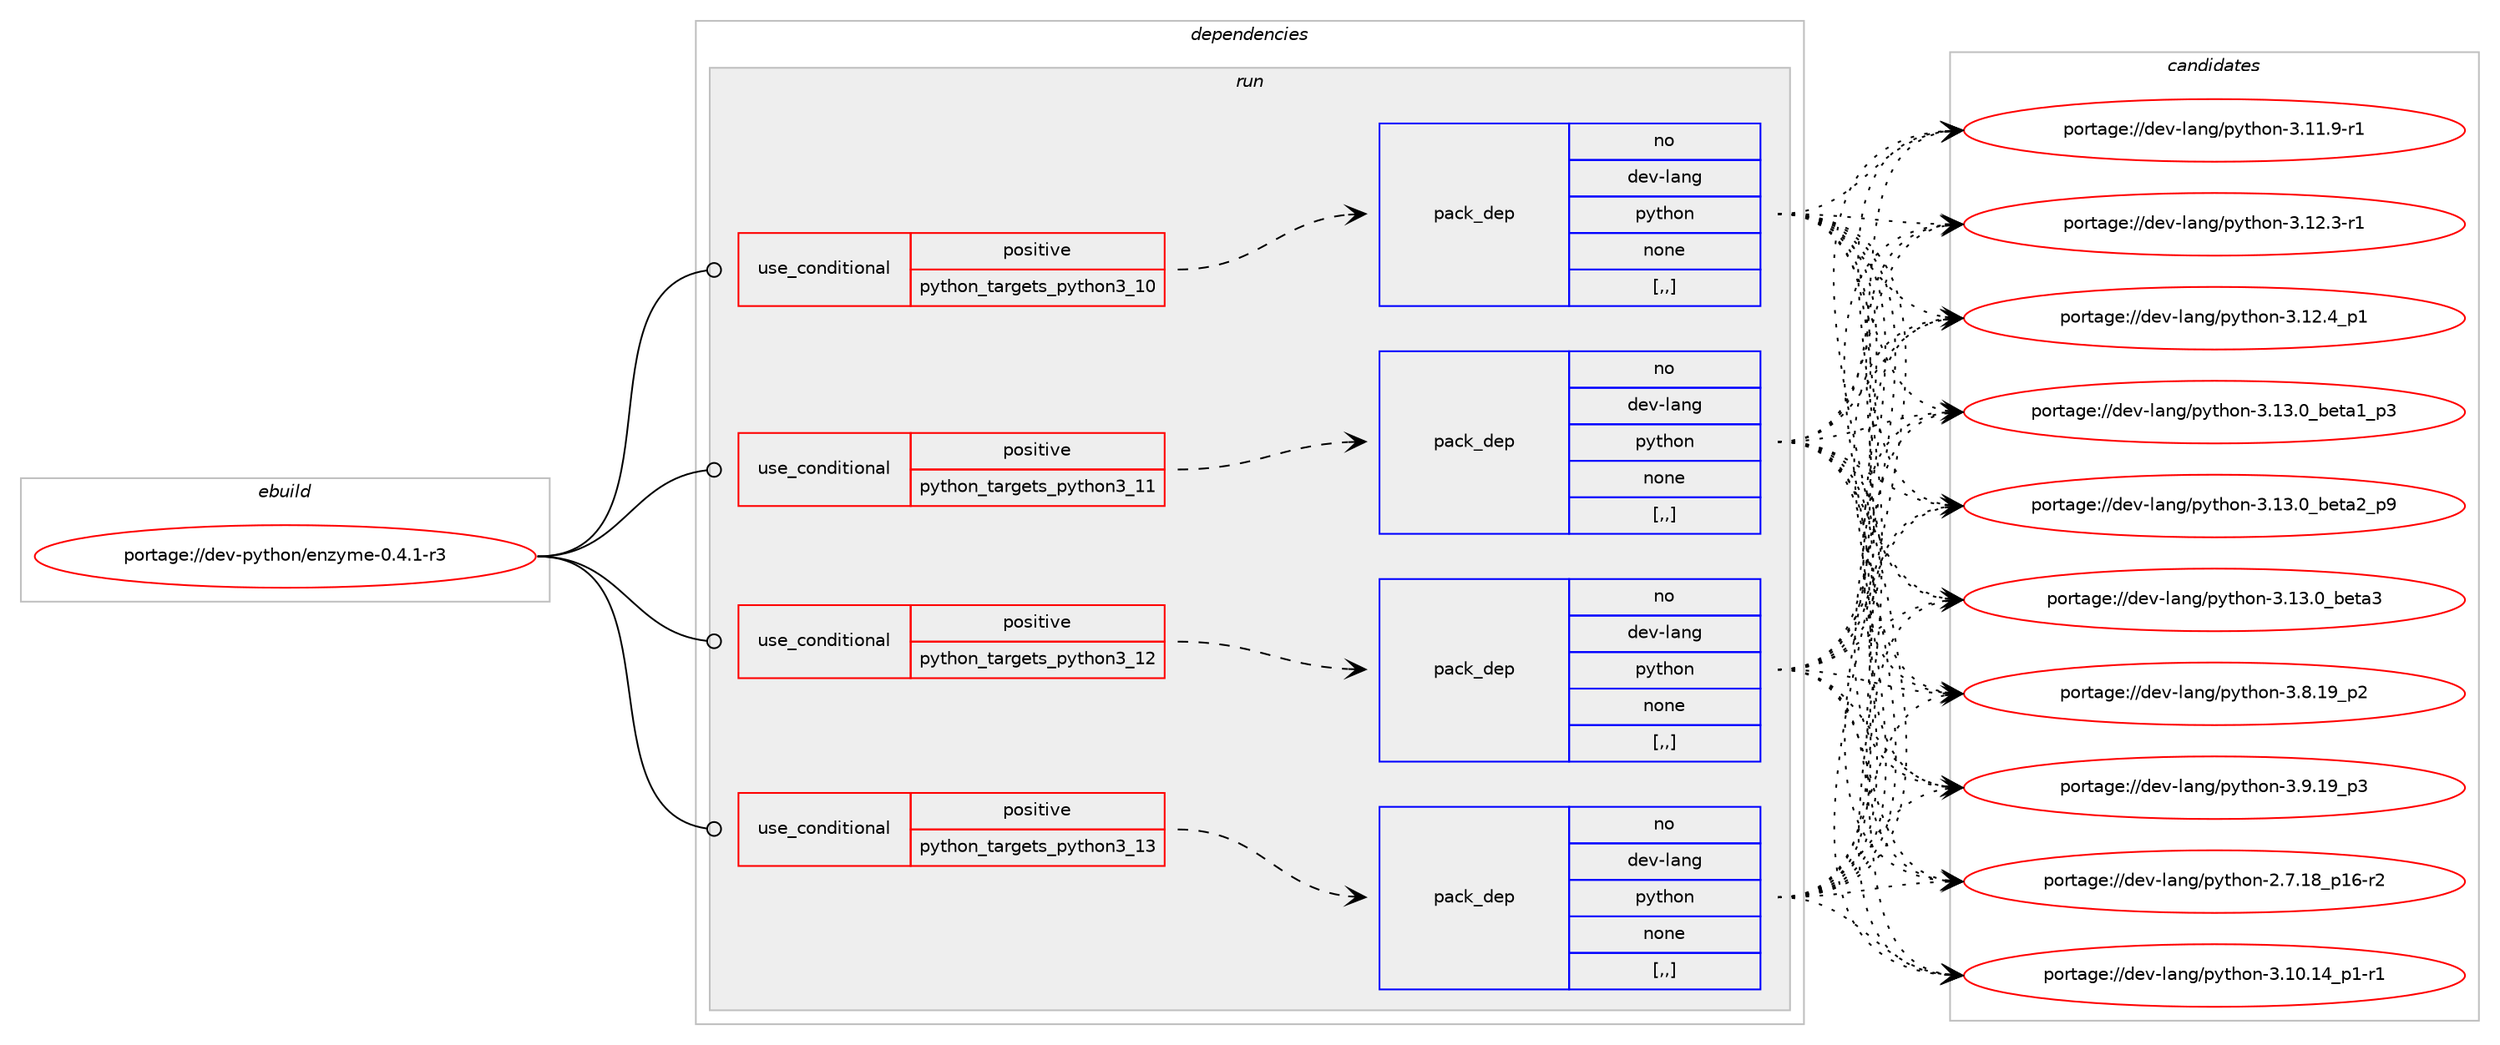 digraph prolog {

# *************
# Graph options
# *************

newrank=true;
concentrate=true;
compound=true;
graph [rankdir=LR,fontname=Helvetica,fontsize=10,ranksep=1.5];#, ranksep=2.5, nodesep=0.2];
edge  [arrowhead=vee];
node  [fontname=Helvetica,fontsize=10];

# **********
# The ebuild
# **********

subgraph cluster_leftcol {
color=gray;
label=<<i>ebuild</i>>;
id [label="portage://dev-python/enzyme-0.4.1-r3", color=red, width=4, href="../dev-python/enzyme-0.4.1-r3.svg"];
}

# ****************
# The dependencies
# ****************

subgraph cluster_midcol {
color=gray;
label=<<i>dependencies</i>>;
subgraph cluster_compile {
fillcolor="#eeeeee";
style=filled;
label=<<i>compile</i>>;
}
subgraph cluster_compileandrun {
fillcolor="#eeeeee";
style=filled;
label=<<i>compile and run</i>>;
}
subgraph cluster_run {
fillcolor="#eeeeee";
style=filled;
label=<<i>run</i>>;
subgraph cond31661 {
dependency142518 [label=<<TABLE BORDER="0" CELLBORDER="1" CELLSPACING="0" CELLPADDING="4"><TR><TD ROWSPAN="3" CELLPADDING="10">use_conditional</TD></TR><TR><TD>positive</TD></TR><TR><TD>python_targets_python3_10</TD></TR></TABLE>>, shape=none, color=red];
subgraph pack109643 {
dependency142519 [label=<<TABLE BORDER="0" CELLBORDER="1" CELLSPACING="0" CELLPADDING="4" WIDTH="220"><TR><TD ROWSPAN="6" CELLPADDING="30">pack_dep</TD></TR><TR><TD WIDTH="110">no</TD></TR><TR><TD>dev-lang</TD></TR><TR><TD>python</TD></TR><TR><TD>none</TD></TR><TR><TD>[,,]</TD></TR></TABLE>>, shape=none, color=blue];
}
dependency142518:e -> dependency142519:w [weight=20,style="dashed",arrowhead="vee"];
}
id:e -> dependency142518:w [weight=20,style="solid",arrowhead="odot"];
subgraph cond31662 {
dependency142520 [label=<<TABLE BORDER="0" CELLBORDER="1" CELLSPACING="0" CELLPADDING="4"><TR><TD ROWSPAN="3" CELLPADDING="10">use_conditional</TD></TR><TR><TD>positive</TD></TR><TR><TD>python_targets_python3_11</TD></TR></TABLE>>, shape=none, color=red];
subgraph pack109644 {
dependency142521 [label=<<TABLE BORDER="0" CELLBORDER="1" CELLSPACING="0" CELLPADDING="4" WIDTH="220"><TR><TD ROWSPAN="6" CELLPADDING="30">pack_dep</TD></TR><TR><TD WIDTH="110">no</TD></TR><TR><TD>dev-lang</TD></TR><TR><TD>python</TD></TR><TR><TD>none</TD></TR><TR><TD>[,,]</TD></TR></TABLE>>, shape=none, color=blue];
}
dependency142520:e -> dependency142521:w [weight=20,style="dashed",arrowhead="vee"];
}
id:e -> dependency142520:w [weight=20,style="solid",arrowhead="odot"];
subgraph cond31663 {
dependency142522 [label=<<TABLE BORDER="0" CELLBORDER="1" CELLSPACING="0" CELLPADDING="4"><TR><TD ROWSPAN="3" CELLPADDING="10">use_conditional</TD></TR><TR><TD>positive</TD></TR><TR><TD>python_targets_python3_12</TD></TR></TABLE>>, shape=none, color=red];
subgraph pack109645 {
dependency142523 [label=<<TABLE BORDER="0" CELLBORDER="1" CELLSPACING="0" CELLPADDING="4" WIDTH="220"><TR><TD ROWSPAN="6" CELLPADDING="30">pack_dep</TD></TR><TR><TD WIDTH="110">no</TD></TR><TR><TD>dev-lang</TD></TR><TR><TD>python</TD></TR><TR><TD>none</TD></TR><TR><TD>[,,]</TD></TR></TABLE>>, shape=none, color=blue];
}
dependency142522:e -> dependency142523:w [weight=20,style="dashed",arrowhead="vee"];
}
id:e -> dependency142522:w [weight=20,style="solid",arrowhead="odot"];
subgraph cond31664 {
dependency142524 [label=<<TABLE BORDER="0" CELLBORDER="1" CELLSPACING="0" CELLPADDING="4"><TR><TD ROWSPAN="3" CELLPADDING="10">use_conditional</TD></TR><TR><TD>positive</TD></TR><TR><TD>python_targets_python3_13</TD></TR></TABLE>>, shape=none, color=red];
subgraph pack109646 {
dependency142525 [label=<<TABLE BORDER="0" CELLBORDER="1" CELLSPACING="0" CELLPADDING="4" WIDTH="220"><TR><TD ROWSPAN="6" CELLPADDING="30">pack_dep</TD></TR><TR><TD WIDTH="110">no</TD></TR><TR><TD>dev-lang</TD></TR><TR><TD>python</TD></TR><TR><TD>none</TD></TR><TR><TD>[,,]</TD></TR></TABLE>>, shape=none, color=blue];
}
dependency142524:e -> dependency142525:w [weight=20,style="dashed",arrowhead="vee"];
}
id:e -> dependency142524:w [weight=20,style="solid",arrowhead="odot"];
}
}

# **************
# The candidates
# **************

subgraph cluster_choices {
rank=same;
color=gray;
label=<<i>candidates</i>>;

subgraph choice109643 {
color=black;
nodesep=1;
choice100101118451089711010347112121116104111110455046554649569511249544511450 [label="portage://dev-lang/python-2.7.18_p16-r2", color=red, width=4,href="../dev-lang/python-2.7.18_p16-r2.svg"];
choice100101118451089711010347112121116104111110455146494846495295112494511449 [label="portage://dev-lang/python-3.10.14_p1-r1", color=red, width=4,href="../dev-lang/python-3.10.14_p1-r1.svg"];
choice100101118451089711010347112121116104111110455146494946574511449 [label="portage://dev-lang/python-3.11.9-r1", color=red, width=4,href="../dev-lang/python-3.11.9-r1.svg"];
choice100101118451089711010347112121116104111110455146495046514511449 [label="portage://dev-lang/python-3.12.3-r1", color=red, width=4,href="../dev-lang/python-3.12.3-r1.svg"];
choice100101118451089711010347112121116104111110455146495046529511249 [label="portage://dev-lang/python-3.12.4_p1", color=red, width=4,href="../dev-lang/python-3.12.4_p1.svg"];
choice10010111845108971101034711212111610411111045514649514648959810111697499511251 [label="portage://dev-lang/python-3.13.0_beta1_p3", color=red, width=4,href="../dev-lang/python-3.13.0_beta1_p3.svg"];
choice10010111845108971101034711212111610411111045514649514648959810111697509511257 [label="portage://dev-lang/python-3.13.0_beta2_p9", color=red, width=4,href="../dev-lang/python-3.13.0_beta2_p9.svg"];
choice1001011184510897110103471121211161041111104551464951464895981011169751 [label="portage://dev-lang/python-3.13.0_beta3", color=red, width=4,href="../dev-lang/python-3.13.0_beta3.svg"];
choice100101118451089711010347112121116104111110455146564649579511250 [label="portage://dev-lang/python-3.8.19_p2", color=red, width=4,href="../dev-lang/python-3.8.19_p2.svg"];
choice100101118451089711010347112121116104111110455146574649579511251 [label="portage://dev-lang/python-3.9.19_p3", color=red, width=4,href="../dev-lang/python-3.9.19_p3.svg"];
dependency142519:e -> choice100101118451089711010347112121116104111110455046554649569511249544511450:w [style=dotted,weight="100"];
dependency142519:e -> choice100101118451089711010347112121116104111110455146494846495295112494511449:w [style=dotted,weight="100"];
dependency142519:e -> choice100101118451089711010347112121116104111110455146494946574511449:w [style=dotted,weight="100"];
dependency142519:e -> choice100101118451089711010347112121116104111110455146495046514511449:w [style=dotted,weight="100"];
dependency142519:e -> choice100101118451089711010347112121116104111110455146495046529511249:w [style=dotted,weight="100"];
dependency142519:e -> choice10010111845108971101034711212111610411111045514649514648959810111697499511251:w [style=dotted,weight="100"];
dependency142519:e -> choice10010111845108971101034711212111610411111045514649514648959810111697509511257:w [style=dotted,weight="100"];
dependency142519:e -> choice1001011184510897110103471121211161041111104551464951464895981011169751:w [style=dotted,weight="100"];
dependency142519:e -> choice100101118451089711010347112121116104111110455146564649579511250:w [style=dotted,weight="100"];
dependency142519:e -> choice100101118451089711010347112121116104111110455146574649579511251:w [style=dotted,weight="100"];
}
subgraph choice109644 {
color=black;
nodesep=1;
choice100101118451089711010347112121116104111110455046554649569511249544511450 [label="portage://dev-lang/python-2.7.18_p16-r2", color=red, width=4,href="../dev-lang/python-2.7.18_p16-r2.svg"];
choice100101118451089711010347112121116104111110455146494846495295112494511449 [label="portage://dev-lang/python-3.10.14_p1-r1", color=red, width=4,href="../dev-lang/python-3.10.14_p1-r1.svg"];
choice100101118451089711010347112121116104111110455146494946574511449 [label="portage://dev-lang/python-3.11.9-r1", color=red, width=4,href="../dev-lang/python-3.11.9-r1.svg"];
choice100101118451089711010347112121116104111110455146495046514511449 [label="portage://dev-lang/python-3.12.3-r1", color=red, width=4,href="../dev-lang/python-3.12.3-r1.svg"];
choice100101118451089711010347112121116104111110455146495046529511249 [label="portage://dev-lang/python-3.12.4_p1", color=red, width=4,href="../dev-lang/python-3.12.4_p1.svg"];
choice10010111845108971101034711212111610411111045514649514648959810111697499511251 [label="portage://dev-lang/python-3.13.0_beta1_p3", color=red, width=4,href="../dev-lang/python-3.13.0_beta1_p3.svg"];
choice10010111845108971101034711212111610411111045514649514648959810111697509511257 [label="portage://dev-lang/python-3.13.0_beta2_p9", color=red, width=4,href="../dev-lang/python-3.13.0_beta2_p9.svg"];
choice1001011184510897110103471121211161041111104551464951464895981011169751 [label="portage://dev-lang/python-3.13.0_beta3", color=red, width=4,href="../dev-lang/python-3.13.0_beta3.svg"];
choice100101118451089711010347112121116104111110455146564649579511250 [label="portage://dev-lang/python-3.8.19_p2", color=red, width=4,href="../dev-lang/python-3.8.19_p2.svg"];
choice100101118451089711010347112121116104111110455146574649579511251 [label="portage://dev-lang/python-3.9.19_p3", color=red, width=4,href="../dev-lang/python-3.9.19_p3.svg"];
dependency142521:e -> choice100101118451089711010347112121116104111110455046554649569511249544511450:w [style=dotted,weight="100"];
dependency142521:e -> choice100101118451089711010347112121116104111110455146494846495295112494511449:w [style=dotted,weight="100"];
dependency142521:e -> choice100101118451089711010347112121116104111110455146494946574511449:w [style=dotted,weight="100"];
dependency142521:e -> choice100101118451089711010347112121116104111110455146495046514511449:w [style=dotted,weight="100"];
dependency142521:e -> choice100101118451089711010347112121116104111110455146495046529511249:w [style=dotted,weight="100"];
dependency142521:e -> choice10010111845108971101034711212111610411111045514649514648959810111697499511251:w [style=dotted,weight="100"];
dependency142521:e -> choice10010111845108971101034711212111610411111045514649514648959810111697509511257:w [style=dotted,weight="100"];
dependency142521:e -> choice1001011184510897110103471121211161041111104551464951464895981011169751:w [style=dotted,weight="100"];
dependency142521:e -> choice100101118451089711010347112121116104111110455146564649579511250:w [style=dotted,weight="100"];
dependency142521:e -> choice100101118451089711010347112121116104111110455146574649579511251:w [style=dotted,weight="100"];
}
subgraph choice109645 {
color=black;
nodesep=1;
choice100101118451089711010347112121116104111110455046554649569511249544511450 [label="portage://dev-lang/python-2.7.18_p16-r2", color=red, width=4,href="../dev-lang/python-2.7.18_p16-r2.svg"];
choice100101118451089711010347112121116104111110455146494846495295112494511449 [label="portage://dev-lang/python-3.10.14_p1-r1", color=red, width=4,href="../dev-lang/python-3.10.14_p1-r1.svg"];
choice100101118451089711010347112121116104111110455146494946574511449 [label="portage://dev-lang/python-3.11.9-r1", color=red, width=4,href="../dev-lang/python-3.11.9-r1.svg"];
choice100101118451089711010347112121116104111110455146495046514511449 [label="portage://dev-lang/python-3.12.3-r1", color=red, width=4,href="../dev-lang/python-3.12.3-r1.svg"];
choice100101118451089711010347112121116104111110455146495046529511249 [label="portage://dev-lang/python-3.12.4_p1", color=red, width=4,href="../dev-lang/python-3.12.4_p1.svg"];
choice10010111845108971101034711212111610411111045514649514648959810111697499511251 [label="portage://dev-lang/python-3.13.0_beta1_p3", color=red, width=4,href="../dev-lang/python-3.13.0_beta1_p3.svg"];
choice10010111845108971101034711212111610411111045514649514648959810111697509511257 [label="portage://dev-lang/python-3.13.0_beta2_p9", color=red, width=4,href="../dev-lang/python-3.13.0_beta2_p9.svg"];
choice1001011184510897110103471121211161041111104551464951464895981011169751 [label="portage://dev-lang/python-3.13.0_beta3", color=red, width=4,href="../dev-lang/python-3.13.0_beta3.svg"];
choice100101118451089711010347112121116104111110455146564649579511250 [label="portage://dev-lang/python-3.8.19_p2", color=red, width=4,href="../dev-lang/python-3.8.19_p2.svg"];
choice100101118451089711010347112121116104111110455146574649579511251 [label="portage://dev-lang/python-3.9.19_p3", color=red, width=4,href="../dev-lang/python-3.9.19_p3.svg"];
dependency142523:e -> choice100101118451089711010347112121116104111110455046554649569511249544511450:w [style=dotted,weight="100"];
dependency142523:e -> choice100101118451089711010347112121116104111110455146494846495295112494511449:w [style=dotted,weight="100"];
dependency142523:e -> choice100101118451089711010347112121116104111110455146494946574511449:w [style=dotted,weight="100"];
dependency142523:e -> choice100101118451089711010347112121116104111110455146495046514511449:w [style=dotted,weight="100"];
dependency142523:e -> choice100101118451089711010347112121116104111110455146495046529511249:w [style=dotted,weight="100"];
dependency142523:e -> choice10010111845108971101034711212111610411111045514649514648959810111697499511251:w [style=dotted,weight="100"];
dependency142523:e -> choice10010111845108971101034711212111610411111045514649514648959810111697509511257:w [style=dotted,weight="100"];
dependency142523:e -> choice1001011184510897110103471121211161041111104551464951464895981011169751:w [style=dotted,weight="100"];
dependency142523:e -> choice100101118451089711010347112121116104111110455146564649579511250:w [style=dotted,weight="100"];
dependency142523:e -> choice100101118451089711010347112121116104111110455146574649579511251:w [style=dotted,weight="100"];
}
subgraph choice109646 {
color=black;
nodesep=1;
choice100101118451089711010347112121116104111110455046554649569511249544511450 [label="portage://dev-lang/python-2.7.18_p16-r2", color=red, width=4,href="../dev-lang/python-2.7.18_p16-r2.svg"];
choice100101118451089711010347112121116104111110455146494846495295112494511449 [label="portage://dev-lang/python-3.10.14_p1-r1", color=red, width=4,href="../dev-lang/python-3.10.14_p1-r1.svg"];
choice100101118451089711010347112121116104111110455146494946574511449 [label="portage://dev-lang/python-3.11.9-r1", color=red, width=4,href="../dev-lang/python-3.11.9-r1.svg"];
choice100101118451089711010347112121116104111110455146495046514511449 [label="portage://dev-lang/python-3.12.3-r1", color=red, width=4,href="../dev-lang/python-3.12.3-r1.svg"];
choice100101118451089711010347112121116104111110455146495046529511249 [label="portage://dev-lang/python-3.12.4_p1", color=red, width=4,href="../dev-lang/python-3.12.4_p1.svg"];
choice10010111845108971101034711212111610411111045514649514648959810111697499511251 [label="portage://dev-lang/python-3.13.0_beta1_p3", color=red, width=4,href="../dev-lang/python-3.13.0_beta1_p3.svg"];
choice10010111845108971101034711212111610411111045514649514648959810111697509511257 [label="portage://dev-lang/python-3.13.0_beta2_p9", color=red, width=4,href="../dev-lang/python-3.13.0_beta2_p9.svg"];
choice1001011184510897110103471121211161041111104551464951464895981011169751 [label="portage://dev-lang/python-3.13.0_beta3", color=red, width=4,href="../dev-lang/python-3.13.0_beta3.svg"];
choice100101118451089711010347112121116104111110455146564649579511250 [label="portage://dev-lang/python-3.8.19_p2", color=red, width=4,href="../dev-lang/python-3.8.19_p2.svg"];
choice100101118451089711010347112121116104111110455146574649579511251 [label="portage://dev-lang/python-3.9.19_p3", color=red, width=4,href="../dev-lang/python-3.9.19_p3.svg"];
dependency142525:e -> choice100101118451089711010347112121116104111110455046554649569511249544511450:w [style=dotted,weight="100"];
dependency142525:e -> choice100101118451089711010347112121116104111110455146494846495295112494511449:w [style=dotted,weight="100"];
dependency142525:e -> choice100101118451089711010347112121116104111110455146494946574511449:w [style=dotted,weight="100"];
dependency142525:e -> choice100101118451089711010347112121116104111110455146495046514511449:w [style=dotted,weight="100"];
dependency142525:e -> choice100101118451089711010347112121116104111110455146495046529511249:w [style=dotted,weight="100"];
dependency142525:e -> choice10010111845108971101034711212111610411111045514649514648959810111697499511251:w [style=dotted,weight="100"];
dependency142525:e -> choice10010111845108971101034711212111610411111045514649514648959810111697509511257:w [style=dotted,weight="100"];
dependency142525:e -> choice1001011184510897110103471121211161041111104551464951464895981011169751:w [style=dotted,weight="100"];
dependency142525:e -> choice100101118451089711010347112121116104111110455146564649579511250:w [style=dotted,weight="100"];
dependency142525:e -> choice100101118451089711010347112121116104111110455146574649579511251:w [style=dotted,weight="100"];
}
}

}

